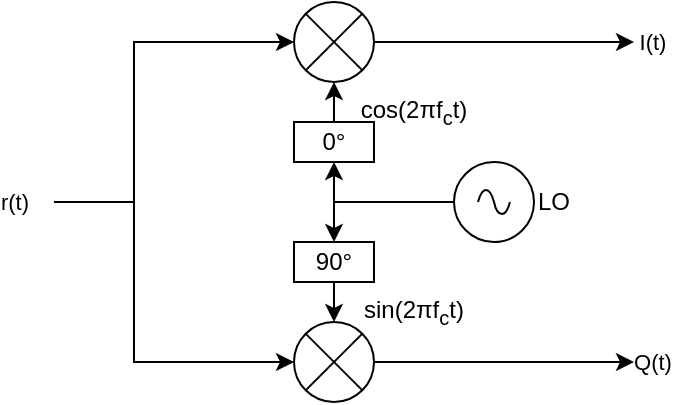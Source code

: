 <mxfile version="22.1.18" type="device">
  <diagram id="C5RBs43oDa-KdzZeNtuy" name="Page-1">
    <mxGraphModel dx="1434" dy="746" grid="1" gridSize="10" guides="1" tooltips="1" connect="1" arrows="1" fold="1" page="1" pageScale="1" pageWidth="827" pageHeight="1169" math="0" shadow="0">
      <root>
        <mxCell id="WIyWlLk6GJQsqaUBKTNV-0" />
        <mxCell id="WIyWlLk6GJQsqaUBKTNV-1" parent="WIyWlLk6GJQsqaUBKTNV-0" />
        <mxCell id="Sn4l5J6o_MFr1SAcCn65-19" style="edgeStyle=orthogonalEdgeStyle;rounded=0;orthogonalLoop=1;jettySize=auto;html=1;exitX=0;exitY=0.5;exitDx=0;exitDy=0;startArrow=classic;startFill=1;endArrow=none;endFill=0;" edge="1" parent="WIyWlLk6GJQsqaUBKTNV-1" source="Sn4l5J6o_MFr1SAcCn65-1">
          <mxGeometry relative="1" as="geometry">
            <mxPoint x="80" y="140" as="targetPoint" />
            <Array as="points">
              <mxPoint x="120" y="60" />
              <mxPoint x="120" y="140" />
            </Array>
          </mxGeometry>
        </mxCell>
        <mxCell id="Sn4l5J6o_MFr1SAcCn65-1" value="" style="shape=sumEllipse;perimeter=ellipsePerimeter;whiteSpace=wrap;html=1;backgroundOutline=1;" vertex="1" parent="WIyWlLk6GJQsqaUBKTNV-1">
          <mxGeometry x="200" y="40" width="40" height="40" as="geometry" />
        </mxCell>
        <mxCell id="Sn4l5J6o_MFr1SAcCn65-20" value="r(t)" style="edgeStyle=orthogonalEdgeStyle;rounded=0;orthogonalLoop=1;jettySize=auto;html=1;exitX=0;exitY=0.5;exitDx=0;exitDy=0;startArrow=classic;startFill=1;endArrow=none;endFill=0;" edge="1" parent="WIyWlLk6GJQsqaUBKTNV-1" source="Sn4l5J6o_MFr1SAcCn65-3">
          <mxGeometry x="1" y="20" relative="1" as="geometry">
            <mxPoint x="80" y="140" as="targetPoint" />
            <Array as="points">
              <mxPoint x="120" y="220" />
              <mxPoint x="120" y="140" />
            </Array>
            <mxPoint x="-20" y="-20" as="offset" />
          </mxGeometry>
        </mxCell>
        <mxCell id="Sn4l5J6o_MFr1SAcCn65-3" value="" style="shape=sumEllipse;perimeter=ellipsePerimeter;whiteSpace=wrap;html=1;backgroundOutline=1;" vertex="1" parent="WIyWlLk6GJQsqaUBKTNV-1">
          <mxGeometry x="200" y="200" width="40" height="40" as="geometry" />
        </mxCell>
        <mxCell id="Sn4l5J6o_MFr1SAcCn65-4" style="edgeStyle=orthogonalEdgeStyle;rounded=0;orthogonalLoop=1;jettySize=auto;html=1;exitX=0.5;exitY=0;exitDx=0;exitDy=0;entryX=0.5;entryY=1;entryDx=0;entryDy=0;" edge="1" parent="WIyWlLk6GJQsqaUBKTNV-1" source="Sn4l5J6o_MFr1SAcCn65-5" target="Sn4l5J6o_MFr1SAcCn65-1">
          <mxGeometry relative="1" as="geometry" />
        </mxCell>
        <mxCell id="Sn4l5J6o_MFr1SAcCn65-5" value="0°" style="rounded=0;whiteSpace=wrap;html=1;" vertex="1" parent="WIyWlLk6GJQsqaUBKTNV-1">
          <mxGeometry x="200" y="100" width="40" height="20" as="geometry" />
        </mxCell>
        <mxCell id="Sn4l5J6o_MFr1SAcCn65-6" style="edgeStyle=orthogonalEdgeStyle;rounded=0;orthogonalLoop=1;jettySize=auto;html=1;exitX=0.5;exitY=1;exitDx=0;exitDy=0;entryX=0.5;entryY=0;entryDx=0;entryDy=0;" edge="1" parent="WIyWlLk6GJQsqaUBKTNV-1" source="Sn4l5J6o_MFr1SAcCn65-7" target="Sn4l5J6o_MFr1SAcCn65-3">
          <mxGeometry relative="1" as="geometry" />
        </mxCell>
        <mxCell id="Sn4l5J6o_MFr1SAcCn65-7" value="90°" style="rounded=0;whiteSpace=wrap;html=1;" vertex="1" parent="WIyWlLk6GJQsqaUBKTNV-1">
          <mxGeometry x="200" y="160" width="40" height="20" as="geometry" />
        </mxCell>
        <mxCell id="Sn4l5J6o_MFr1SAcCn65-17" style="edgeStyle=orthogonalEdgeStyle;rounded=0;orthogonalLoop=1;jettySize=auto;html=1;exitX=0;exitY=0.5;exitDx=0;exitDy=0;exitPerimeter=0;entryX=0.5;entryY=1;entryDx=0;entryDy=0;" edge="1" parent="WIyWlLk6GJQsqaUBKTNV-1" source="Sn4l5J6o_MFr1SAcCn65-10" target="Sn4l5J6o_MFr1SAcCn65-5">
          <mxGeometry relative="1" as="geometry" />
        </mxCell>
        <mxCell id="Sn4l5J6o_MFr1SAcCn65-18" style="edgeStyle=orthogonalEdgeStyle;rounded=0;orthogonalLoop=1;jettySize=auto;html=1;exitX=0;exitY=0.5;exitDx=0;exitDy=0;exitPerimeter=0;entryX=0.5;entryY=0;entryDx=0;entryDy=0;" edge="1" parent="WIyWlLk6GJQsqaUBKTNV-1" source="Sn4l5J6o_MFr1SAcCn65-10" target="Sn4l5J6o_MFr1SAcCn65-7">
          <mxGeometry relative="1" as="geometry" />
        </mxCell>
        <mxCell id="Sn4l5J6o_MFr1SAcCn65-10" value="LO" style="pointerEvents=1;verticalLabelPosition=middle;shadow=0;dashed=0;align=left;html=1;verticalAlign=middle;shape=mxgraph.electrical.signal_sources.source;aspect=fixed;points=[[0.5,0,0],[1,0.5,0],[0.5,1,0],[0,0.5,0]];elSignalType=ac;labelPosition=right;" vertex="1" parent="WIyWlLk6GJQsqaUBKTNV-1">
          <mxGeometry x="280" y="120" width="40" height="40" as="geometry" />
        </mxCell>
        <mxCell id="Sn4l5J6o_MFr1SAcCn65-13" value="I(t)" style="edgeStyle=orthogonalEdgeStyle;rounded=0;orthogonalLoop=1;jettySize=auto;html=1;exitX=1;exitY=0.5;exitDx=0;exitDy=0;" edge="1" parent="WIyWlLk6GJQsqaUBKTNV-1" source="Sn4l5J6o_MFr1SAcCn65-1">
          <mxGeometry x="1" y="-10" relative="1" as="geometry">
            <mxPoint x="370" y="60" as="targetPoint" />
            <mxPoint x="9" y="-10" as="offset" />
          </mxGeometry>
        </mxCell>
        <mxCell id="Sn4l5J6o_MFr1SAcCn65-14" value="Q(t)" style="edgeStyle=orthogonalEdgeStyle;rounded=0;orthogonalLoop=1;jettySize=auto;html=1;exitX=1;exitY=0.5;exitDx=0;exitDy=0;" edge="1" parent="WIyWlLk6GJQsqaUBKTNV-1" source="Sn4l5J6o_MFr1SAcCn65-3">
          <mxGeometry x="1" y="-10" relative="1" as="geometry">
            <mxPoint x="370" y="220" as="targetPoint" />
            <mxPoint x="9" y="-10" as="offset" />
          </mxGeometry>
        </mxCell>
        <mxCell id="Sn4l5J6o_MFr1SAcCn65-15" value="cos(2πf&lt;sub&gt;c&lt;/sub&gt;t)" style="text;strokeColor=none;align=center;fillColor=none;html=1;verticalAlign=middle;whiteSpace=wrap;rounded=0;" vertex="1" parent="WIyWlLk6GJQsqaUBKTNV-1">
          <mxGeometry x="230" y="80" width="60" height="30" as="geometry" />
        </mxCell>
        <mxCell id="Sn4l5J6o_MFr1SAcCn65-16" value="sin(2πf&lt;sub&gt;c&lt;/sub&gt;t)" style="text;strokeColor=none;align=center;fillColor=none;html=1;verticalAlign=middle;whiteSpace=wrap;rounded=0;" vertex="1" parent="WIyWlLk6GJQsqaUBKTNV-1">
          <mxGeometry x="230" y="180" width="60" height="30" as="geometry" />
        </mxCell>
      </root>
    </mxGraphModel>
  </diagram>
</mxfile>
